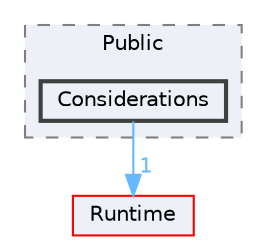 digraph "Considerations"
{
 // INTERACTIVE_SVG=YES
 // LATEX_PDF_SIZE
  bgcolor="transparent";
  edge [fontname=Helvetica,fontsize=10,labelfontname=Helvetica,labelfontsize=10];
  node [fontname=Helvetica,fontsize=10,shape=box,height=0.2,width=0.4];
  compound=true
  subgraph clusterdir_48e29a17bccd1c5170850dcd5b1f6df2 {
    graph [ bgcolor="#edf0f7", pencolor="grey50", label="Public", fontname=Helvetica,fontsize=10 style="filled,dashed", URL="dir_48e29a17bccd1c5170850dcd5b1f6df2.html",tooltip=""]
  dir_2318ab28215dc229fd6774aa17bdcffa [label="Considerations", fillcolor="#edf0f7", color="grey25", style="filled,bold", URL="dir_2318ab28215dc229fd6774aa17bdcffa.html",tooltip=""];
  }
  dir_7536b172fbd480bfd146a1b1acd6856b [label="Runtime", fillcolor="#edf0f7", color="red", style="filled", URL="dir_7536b172fbd480bfd146a1b1acd6856b.html",tooltip=""];
  dir_2318ab28215dc229fd6774aa17bdcffa->dir_7536b172fbd480bfd146a1b1acd6856b [headlabel="1", labeldistance=1.5 headhref="dir_000243_000984.html" href="dir_000243_000984.html" color="steelblue1" fontcolor="steelblue1"];
}
